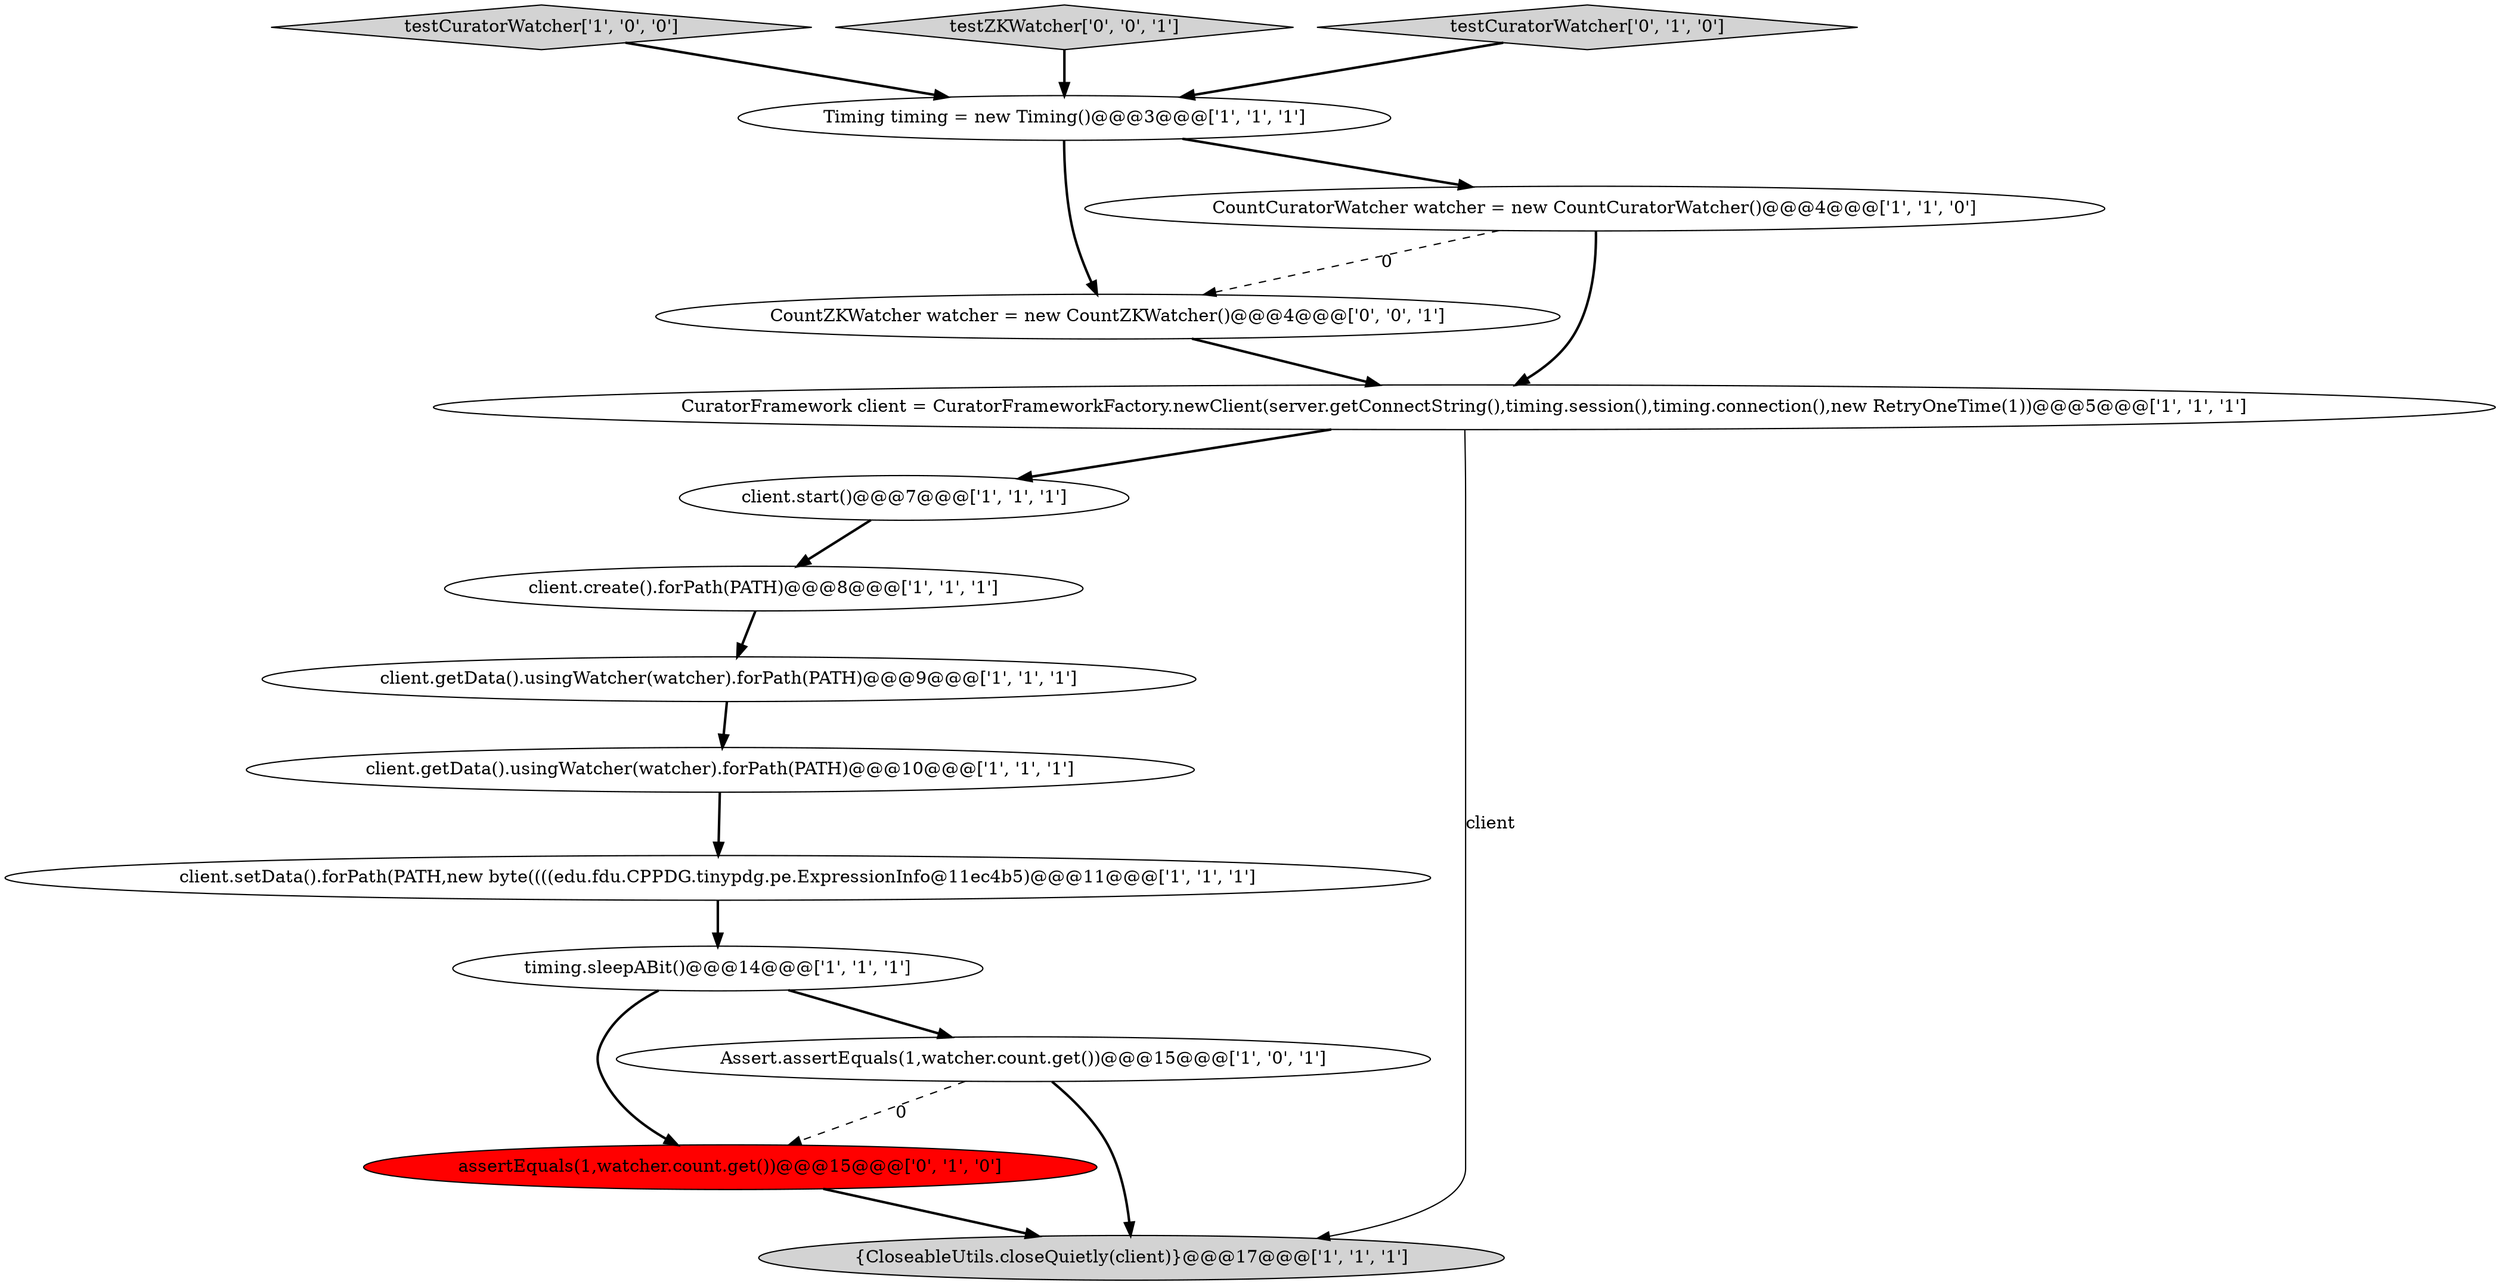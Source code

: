 digraph {
2 [style = filled, label = "testCuratorWatcher['1', '0', '0']", fillcolor = lightgray, shape = diamond image = "AAA0AAABBB1BBB"];
13 [style = filled, label = "assertEquals(1,watcher.count.get())@@@15@@@['0', '1', '0']", fillcolor = red, shape = ellipse image = "AAA1AAABBB2BBB"];
10 [style = filled, label = "client.getData().usingWatcher(watcher).forPath(PATH)@@@9@@@['1', '1', '1']", fillcolor = white, shape = ellipse image = "AAA0AAABBB1BBB"];
1 [style = filled, label = "Timing timing = new Timing()@@@3@@@['1', '1', '1']", fillcolor = white, shape = ellipse image = "AAA0AAABBB1BBB"];
7 [style = filled, label = "CuratorFramework client = CuratorFrameworkFactory.newClient(server.getConnectString(),timing.session(),timing.connection(),new RetryOneTime(1))@@@5@@@['1', '1', '1']", fillcolor = white, shape = ellipse image = "AAA0AAABBB1BBB"];
8 [style = filled, label = "client.getData().usingWatcher(watcher).forPath(PATH)@@@10@@@['1', '1', '1']", fillcolor = white, shape = ellipse image = "AAA0AAABBB1BBB"];
11 [style = filled, label = "timing.sleepABit()@@@14@@@['1', '1', '1']", fillcolor = white, shape = ellipse image = "AAA0AAABBB1BBB"];
15 [style = filled, label = "testZKWatcher['0', '0', '1']", fillcolor = lightgray, shape = diamond image = "AAA0AAABBB3BBB"];
5 [style = filled, label = "client.setData().forPath(PATH,new byte((((edu.fdu.CPPDG.tinypdg.pe.ExpressionInfo@11ec4b5)@@@11@@@['1', '1', '1']", fillcolor = white, shape = ellipse image = "AAA0AAABBB1BBB"];
9 [style = filled, label = "client.create().forPath(PATH)@@@8@@@['1', '1', '1']", fillcolor = white, shape = ellipse image = "AAA0AAABBB1BBB"];
12 [style = filled, label = "testCuratorWatcher['0', '1', '0']", fillcolor = lightgray, shape = diamond image = "AAA0AAABBB2BBB"];
3 [style = filled, label = "client.start()@@@7@@@['1', '1', '1']", fillcolor = white, shape = ellipse image = "AAA0AAABBB1BBB"];
6 [style = filled, label = "Assert.assertEquals(1,watcher.count.get())@@@15@@@['1', '0', '1']", fillcolor = white, shape = ellipse image = "AAA0AAABBB1BBB"];
14 [style = filled, label = "CountZKWatcher watcher = new CountZKWatcher()@@@4@@@['0', '0', '1']", fillcolor = white, shape = ellipse image = "AAA0AAABBB3BBB"];
0 [style = filled, label = "{CloseableUtils.closeQuietly(client)}@@@17@@@['1', '1', '1']", fillcolor = lightgray, shape = ellipse image = "AAA0AAABBB1BBB"];
4 [style = filled, label = "CountCuratorWatcher watcher = new CountCuratorWatcher()@@@4@@@['1', '1', '0']", fillcolor = white, shape = ellipse image = "AAA0AAABBB1BBB"];
3->9 [style = bold, label=""];
7->3 [style = bold, label=""];
1->4 [style = bold, label=""];
5->11 [style = bold, label=""];
6->0 [style = bold, label=""];
1->14 [style = bold, label=""];
4->14 [style = dashed, label="0"];
6->13 [style = dashed, label="0"];
9->10 [style = bold, label=""];
10->8 [style = bold, label=""];
8->5 [style = bold, label=""];
12->1 [style = bold, label=""];
15->1 [style = bold, label=""];
2->1 [style = bold, label=""];
4->7 [style = bold, label=""];
11->13 [style = bold, label=""];
11->6 [style = bold, label=""];
13->0 [style = bold, label=""];
14->7 [style = bold, label=""];
7->0 [style = solid, label="client"];
}
